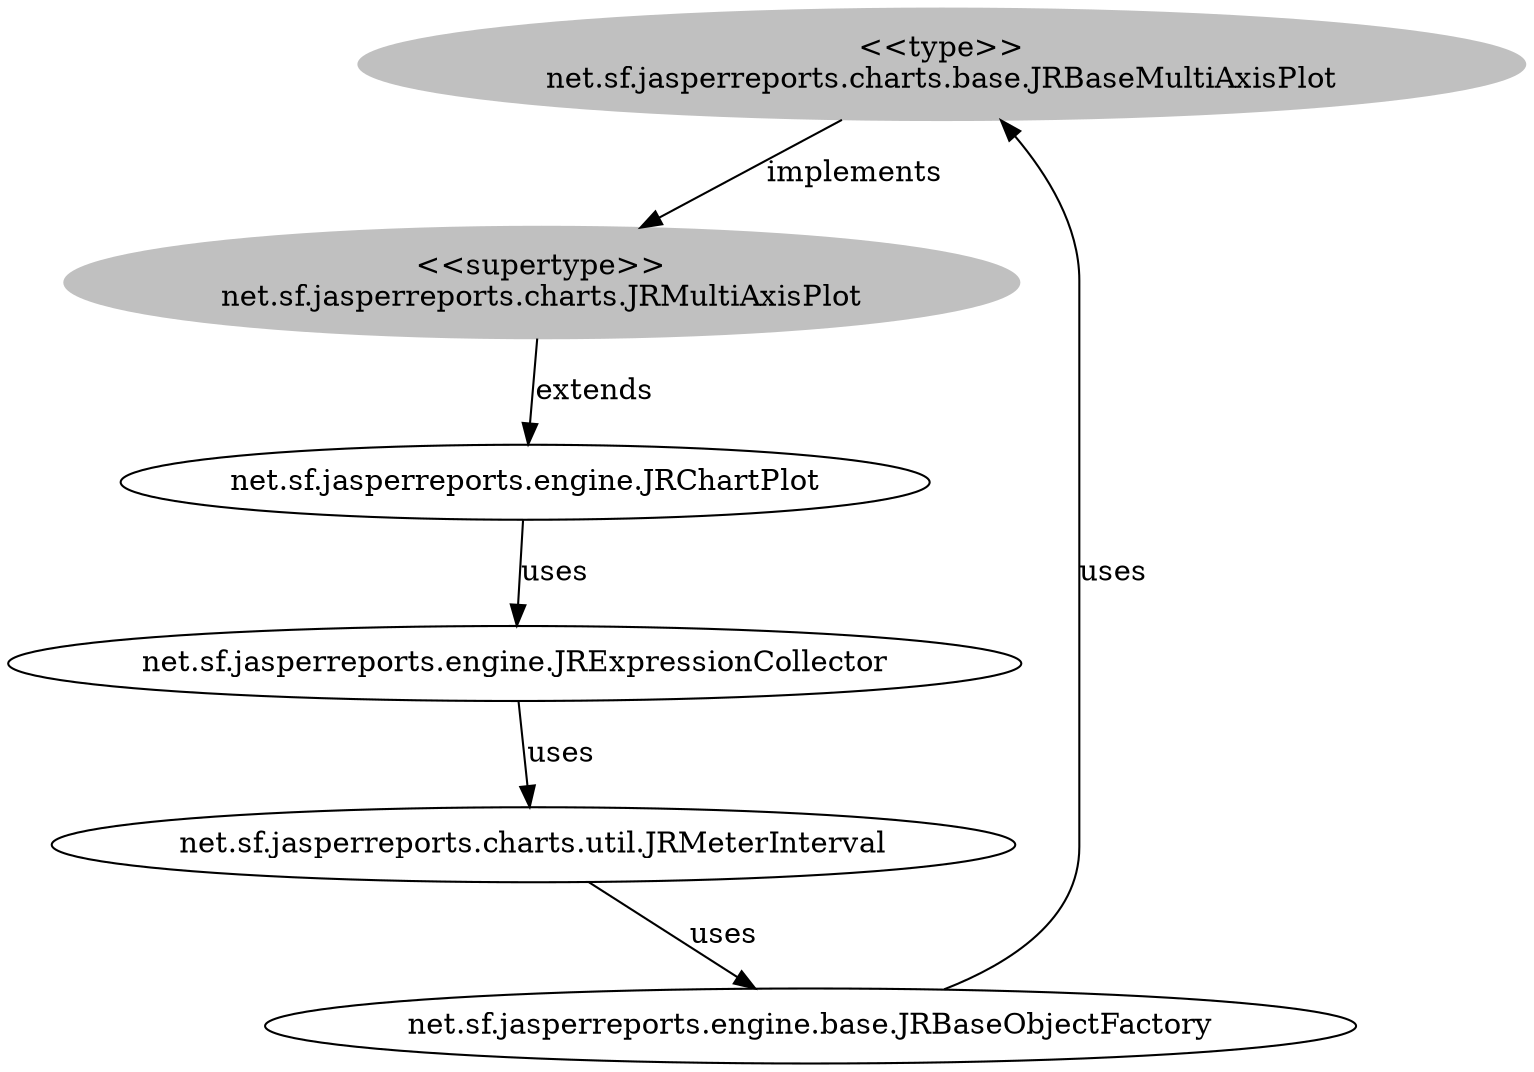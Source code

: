 digraph stk {
	net_sf_jasperreports_charts_base_JRBaseMultiAxisPlot [label="<<type>>
net.sf.jasperreports.charts.base.JRBaseMultiAxisPlot",style=filled,color="grey"];
	net_sf_jasperreports_charts_JRMultiAxisPlot [label="<<supertype>>
net.sf.jasperreports.charts.JRMultiAxisPlot",style=filled,color="grey"];
	net_sf_jasperreports_engine_base_JRBaseObjectFactory [label="net.sf.jasperreports.engine.base.JRBaseObjectFactory"];
	net_sf_jasperreports_engine_JRExpressionCollector [label="net.sf.jasperreports.engine.JRExpressionCollector"];
	net_sf_jasperreports_charts_util_JRMeterInterval [label="net.sf.jasperreports.charts.util.JRMeterInterval"];
	net_sf_jasperreports_engine_JRChartPlot [label="net.sf.jasperreports.engine.JRChartPlot"];
	net_sf_jasperreports_charts_base_JRBaseMultiAxisPlot -> net_sf_jasperreports_charts_JRMultiAxisPlot [label=implements];
	net_sf_jasperreports_charts_JRMultiAxisPlot -> net_sf_jasperreports_engine_JRChartPlot [label=extends];
	net_sf_jasperreports_engine_JRChartPlot -> net_sf_jasperreports_engine_JRExpressionCollector [label=uses];
	net_sf_jasperreports_engine_JRExpressionCollector -> net_sf_jasperreports_charts_util_JRMeterInterval [label=uses];
	net_sf_jasperreports_charts_util_JRMeterInterval -> net_sf_jasperreports_engine_base_JRBaseObjectFactory [label=uses];
	net_sf_jasperreports_engine_base_JRBaseObjectFactory -> net_sf_jasperreports_charts_base_JRBaseMultiAxisPlot [label=uses];
}
